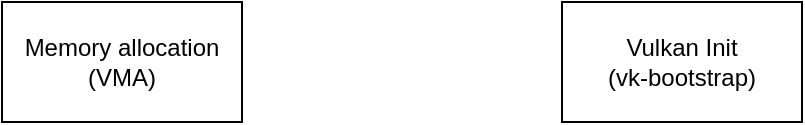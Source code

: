 <mxfile>
    <diagram id="6IDhu1CYM2GVdefswvrU" name="Page-1">
        <mxGraphModel dx="990" dy="547" grid="1" gridSize="10" guides="1" tooltips="1" connect="1" arrows="1" fold="1" page="0" pageScale="1" pageWidth="850" pageHeight="1100" background="none" math="0" shadow="0">
            <root>
                <mxCell id="0"/>
                <mxCell id="1" parent="0"/>
                <mxCell id="2" value="Memory allocation&lt;br&gt;(VMA)" style="rounded=0;whiteSpace=wrap;html=1;" vertex="1" parent="1">
                    <mxGeometry x="-80" y="160" width="120" height="60" as="geometry"/>
                </mxCell>
                <mxCell id="3" value="Vulkan Init&lt;br&gt;(vk-bootstrap)" style="rounded=0;whiteSpace=wrap;html=1;" vertex="1" parent="1">
                    <mxGeometry x="200" y="160" width="120" height="60" as="geometry"/>
                </mxCell>
            </root>
        </mxGraphModel>
    </diagram>
</mxfile>